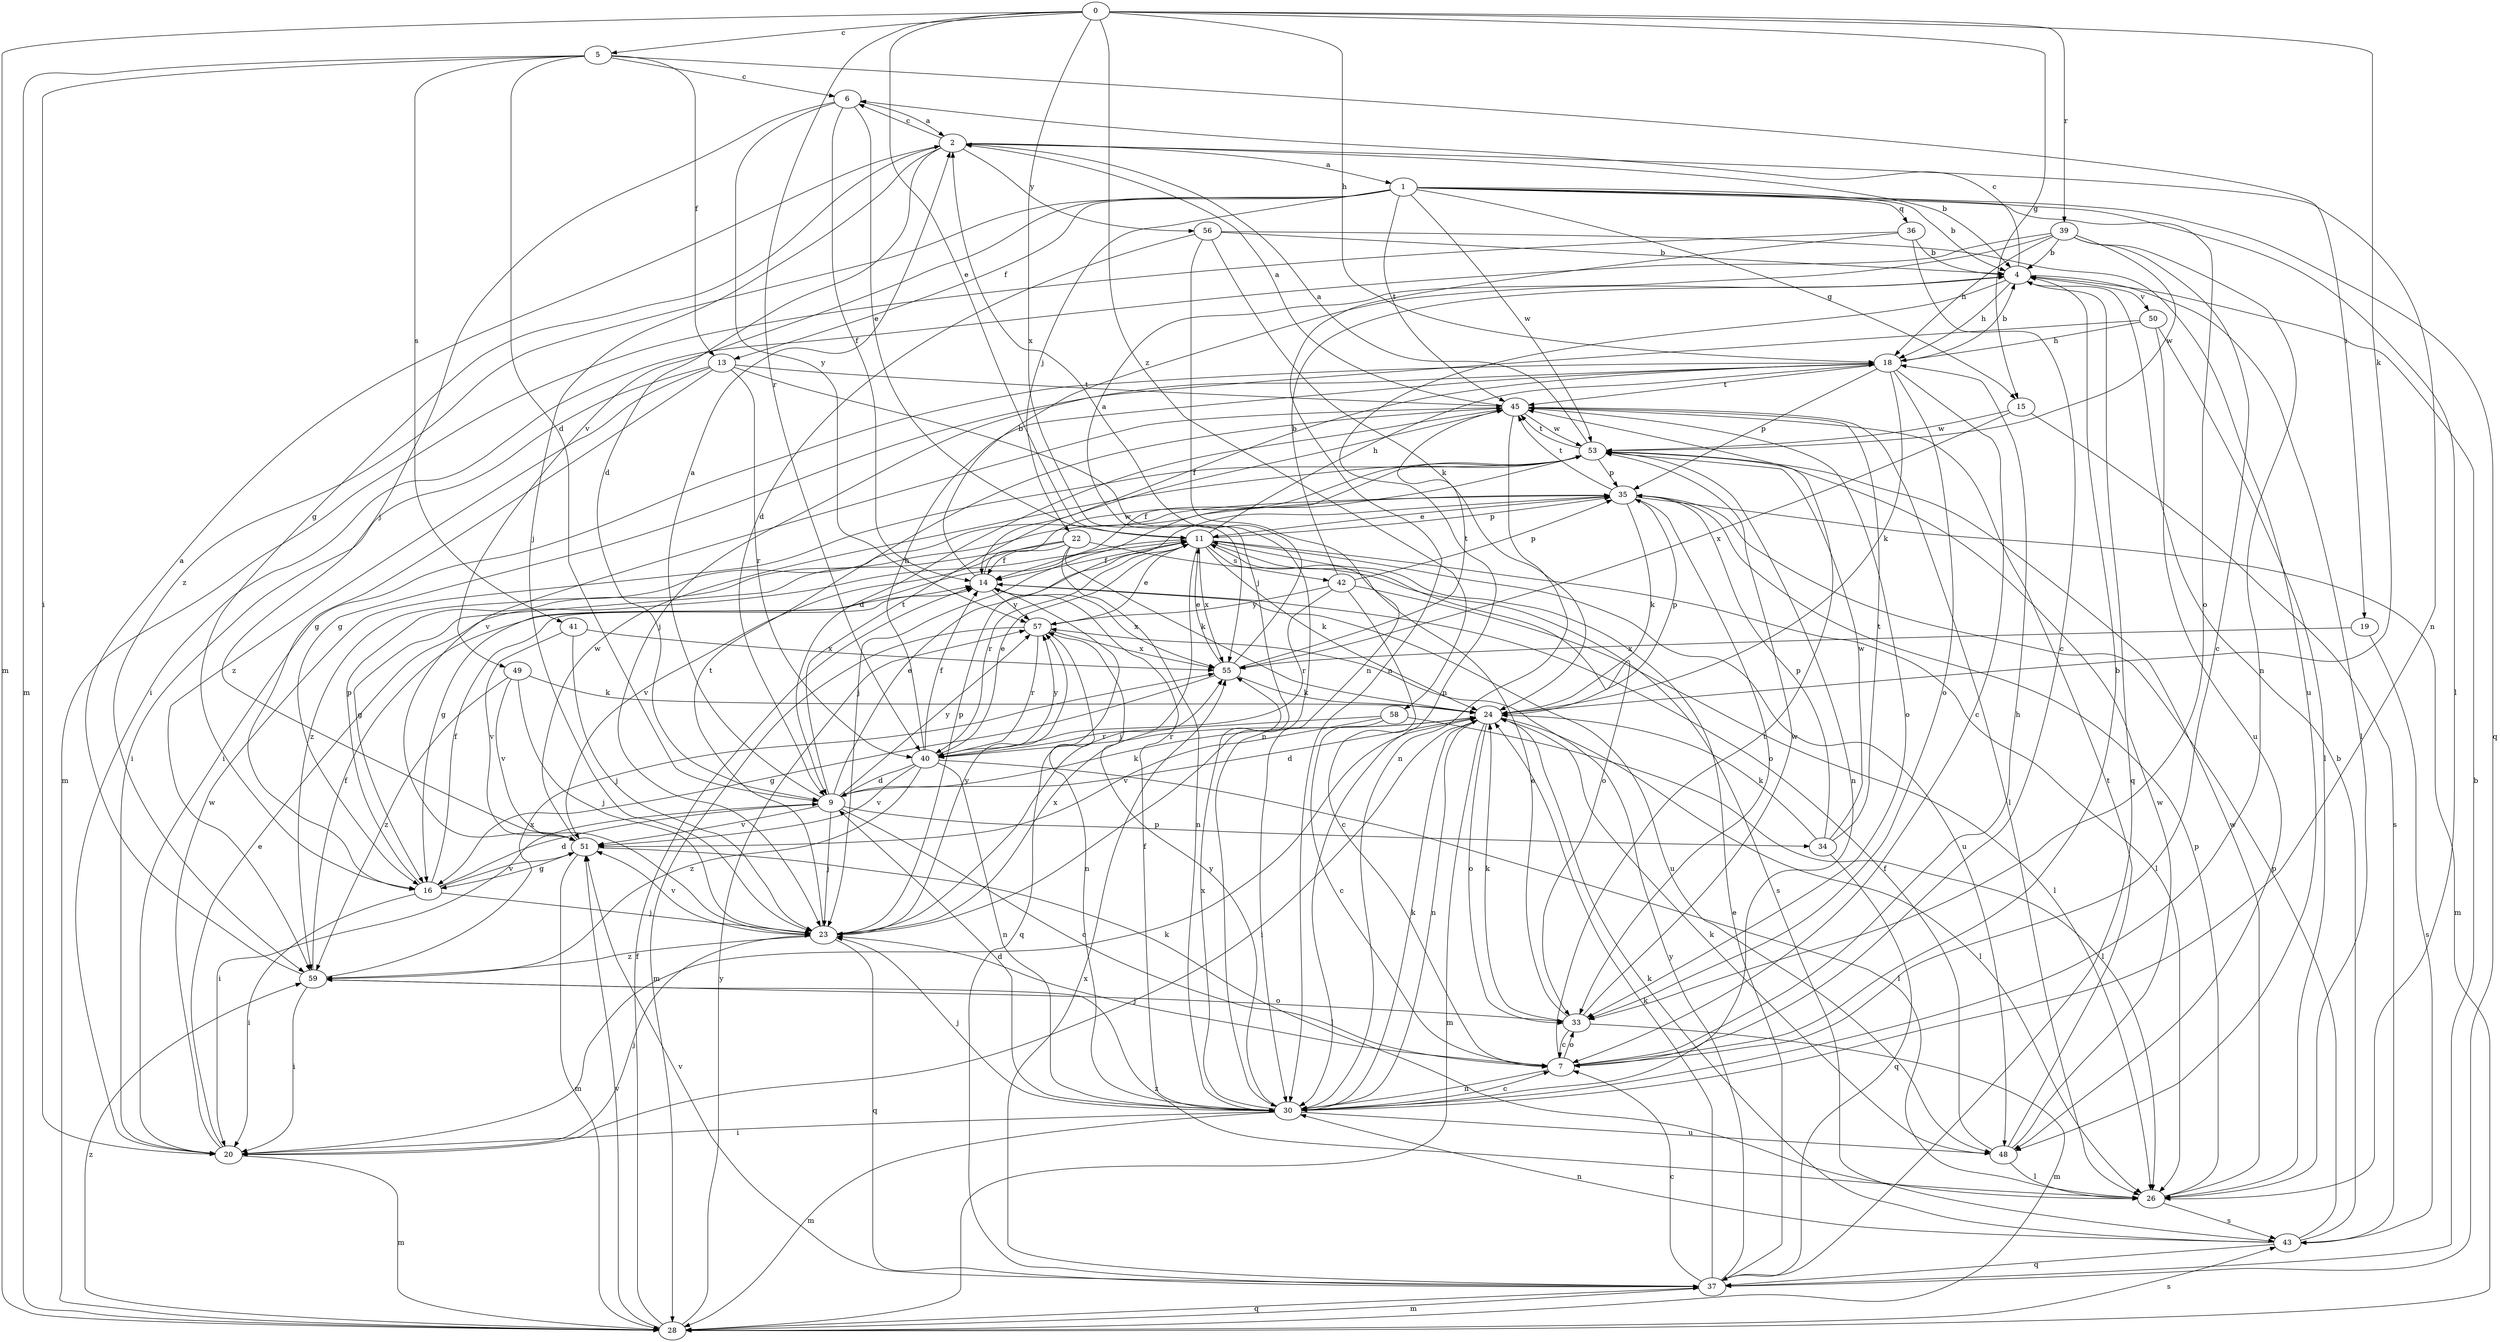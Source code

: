 strict digraph  {
0;
1;
2;
4;
5;
6;
7;
9;
11;
13;
14;
15;
16;
18;
19;
20;
22;
23;
24;
26;
28;
30;
33;
34;
35;
36;
37;
39;
40;
41;
42;
43;
45;
48;
49;
50;
51;
53;
55;
56;
57;
58;
59;
0 -> 5  [label=c];
0 -> 11  [label=e];
0 -> 15  [label=g];
0 -> 18  [label=h];
0 -> 24  [label=k];
0 -> 28  [label=m];
0 -> 39  [label=r];
0 -> 40  [label=r];
0 -> 55  [label=x];
0 -> 58  [label=z];
1 -> 4  [label=b];
1 -> 13  [label=f];
1 -> 15  [label=g];
1 -> 22  [label=j];
1 -> 26  [label=l];
1 -> 33  [label=o];
1 -> 36  [label=q];
1 -> 37  [label=q];
1 -> 45  [label=t];
1 -> 49  [label=v];
1 -> 53  [label=w];
1 -> 59  [label=z];
2 -> 1  [label=a];
2 -> 4  [label=b];
2 -> 6  [label=c];
2 -> 9  [label=d];
2 -> 16  [label=g];
2 -> 23  [label=j];
2 -> 30  [label=n];
2 -> 56  [label=y];
4 -> 6  [label=c];
4 -> 18  [label=h];
4 -> 26  [label=l];
4 -> 30  [label=n];
4 -> 37  [label=q];
4 -> 50  [label=v];
5 -> 6  [label=c];
5 -> 9  [label=d];
5 -> 13  [label=f];
5 -> 19  [label=i];
5 -> 20  [label=i];
5 -> 28  [label=m];
5 -> 41  [label=s];
6 -> 2  [label=a];
6 -> 11  [label=e];
6 -> 14  [label=f];
6 -> 23  [label=j];
6 -> 57  [label=y];
7 -> 4  [label=b];
7 -> 18  [label=h];
7 -> 23  [label=j];
7 -> 30  [label=n];
7 -> 33  [label=o];
7 -> 45  [label=t];
9 -> 2  [label=a];
9 -> 7  [label=c];
9 -> 11  [label=e];
9 -> 20  [label=i];
9 -> 23  [label=j];
9 -> 24  [label=k];
9 -> 34  [label=p];
9 -> 45  [label=t];
9 -> 51  [label=v];
9 -> 57  [label=y];
11 -> 14  [label=f];
11 -> 16  [label=g];
11 -> 18  [label=h];
11 -> 23  [label=j];
11 -> 24  [label=k];
11 -> 26  [label=l];
11 -> 33  [label=o];
11 -> 35  [label=p];
11 -> 40  [label=r];
11 -> 42  [label=s];
11 -> 48  [label=u];
11 -> 55  [label=x];
13 -> 16  [label=g];
13 -> 20  [label=i];
13 -> 30  [label=n];
13 -> 40  [label=r];
13 -> 45  [label=t];
13 -> 59  [label=z];
14 -> 4  [label=b];
14 -> 37  [label=q];
14 -> 48  [label=u];
14 -> 53  [label=w];
14 -> 55  [label=x];
14 -> 57  [label=y];
15 -> 43  [label=s];
15 -> 53  [label=w];
15 -> 55  [label=x];
16 -> 9  [label=d];
16 -> 14  [label=f];
16 -> 20  [label=i];
16 -> 23  [label=j];
16 -> 35  [label=p];
16 -> 51  [label=v];
18 -> 4  [label=b];
18 -> 7  [label=c];
18 -> 14  [label=f];
18 -> 16  [label=g];
18 -> 20  [label=i];
18 -> 24  [label=k];
18 -> 33  [label=o];
18 -> 35  [label=p];
18 -> 45  [label=t];
19 -> 43  [label=s];
19 -> 55  [label=x];
20 -> 11  [label=e];
20 -> 23  [label=j];
20 -> 24  [label=k];
20 -> 28  [label=m];
20 -> 53  [label=w];
22 -> 14  [label=f];
22 -> 16  [label=g];
22 -> 24  [label=k];
22 -> 30  [label=n];
22 -> 43  [label=s];
22 -> 51  [label=v];
23 -> 35  [label=p];
23 -> 37  [label=q];
23 -> 45  [label=t];
23 -> 51  [label=v];
23 -> 55  [label=x];
23 -> 57  [label=y];
23 -> 59  [label=z];
24 -> 9  [label=d];
24 -> 20  [label=i];
24 -> 26  [label=l];
24 -> 28  [label=m];
24 -> 30  [label=n];
24 -> 33  [label=o];
24 -> 35  [label=p];
24 -> 40  [label=r];
26 -> 35  [label=p];
26 -> 43  [label=s];
26 -> 53  [label=w];
26 -> 59  [label=z];
28 -> 14  [label=f];
28 -> 37  [label=q];
28 -> 43  [label=s];
28 -> 51  [label=v];
28 -> 57  [label=y];
28 -> 59  [label=z];
30 -> 7  [label=c];
30 -> 9  [label=d];
30 -> 14  [label=f];
30 -> 20  [label=i];
30 -> 23  [label=j];
30 -> 24  [label=k];
30 -> 28  [label=m];
30 -> 48  [label=u];
30 -> 55  [label=x];
30 -> 57  [label=y];
33 -> 7  [label=c];
33 -> 11  [label=e];
33 -> 24  [label=k];
33 -> 28  [label=m];
33 -> 53  [label=w];
34 -> 24  [label=k];
34 -> 35  [label=p];
34 -> 37  [label=q];
34 -> 45  [label=t];
34 -> 53  [label=w];
35 -> 11  [label=e];
35 -> 24  [label=k];
35 -> 28  [label=m];
35 -> 33  [label=o];
35 -> 45  [label=t];
35 -> 59  [label=z];
36 -> 4  [label=b];
36 -> 7  [label=c];
36 -> 28  [label=m];
36 -> 30  [label=n];
37 -> 4  [label=b];
37 -> 7  [label=c];
37 -> 11  [label=e];
37 -> 24  [label=k];
37 -> 28  [label=m];
37 -> 51  [label=v];
37 -> 55  [label=x];
37 -> 57  [label=y];
39 -> 4  [label=b];
39 -> 7  [label=c];
39 -> 18  [label=h];
39 -> 20  [label=i];
39 -> 23  [label=j];
39 -> 30  [label=n];
39 -> 53  [label=w];
40 -> 9  [label=d];
40 -> 11  [label=e];
40 -> 14  [label=f];
40 -> 18  [label=h];
40 -> 26  [label=l];
40 -> 30  [label=n];
40 -> 51  [label=v];
40 -> 57  [label=y];
40 -> 59  [label=z];
41 -> 23  [label=j];
41 -> 51  [label=v];
41 -> 55  [label=x];
42 -> 4  [label=b];
42 -> 7  [label=c];
42 -> 26  [label=l];
42 -> 35  [label=p];
42 -> 40  [label=r];
42 -> 57  [label=y];
43 -> 4  [label=b];
43 -> 24  [label=k];
43 -> 30  [label=n];
43 -> 35  [label=p];
43 -> 37  [label=q];
45 -> 2  [label=a];
45 -> 9  [label=d];
45 -> 26  [label=l];
45 -> 30  [label=n];
45 -> 33  [label=o];
45 -> 51  [label=v];
45 -> 53  [label=w];
48 -> 14  [label=f];
48 -> 24  [label=k];
48 -> 26  [label=l];
48 -> 45  [label=t];
48 -> 53  [label=w];
49 -> 23  [label=j];
49 -> 24  [label=k];
49 -> 51  [label=v];
49 -> 59  [label=z];
50 -> 18  [label=h];
50 -> 23  [label=j];
50 -> 26  [label=l];
50 -> 48  [label=u];
51 -> 16  [label=g];
51 -> 26  [label=l];
51 -> 28  [label=m];
51 -> 53  [label=w];
53 -> 2  [label=a];
53 -> 14  [label=f];
53 -> 23  [label=j];
53 -> 30  [label=n];
53 -> 35  [label=p];
53 -> 45  [label=t];
55 -> 2  [label=a];
55 -> 11  [label=e];
55 -> 16  [label=g];
55 -> 24  [label=k];
55 -> 45  [label=t];
56 -> 4  [label=b];
56 -> 9  [label=d];
56 -> 24  [label=k];
56 -> 30  [label=n];
56 -> 48  [label=u];
57 -> 11  [label=e];
57 -> 28  [label=m];
57 -> 30  [label=n];
57 -> 40  [label=r];
57 -> 55  [label=x];
58 -> 7  [label=c];
58 -> 26  [label=l];
58 -> 40  [label=r];
58 -> 51  [label=v];
59 -> 2  [label=a];
59 -> 14  [label=f];
59 -> 20  [label=i];
59 -> 33  [label=o];
59 -> 55  [label=x];
}
